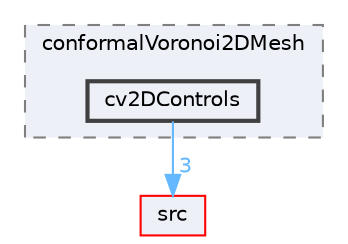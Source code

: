 digraph "applications/utilities/mesh/generation/foamyMesh/conformalVoronoi2DMesh/cv2DControls"
{
 // LATEX_PDF_SIZE
  bgcolor="transparent";
  edge [fontname=Helvetica,fontsize=10,labelfontname=Helvetica,labelfontsize=10];
  node [fontname=Helvetica,fontsize=10,shape=box,height=0.2,width=0.4];
  compound=true
  subgraph clusterdir_8fc3c4d9e6c915109a88d5893f6b8ae4 {
    graph [ bgcolor="#edf0f7", pencolor="grey50", label="conformalVoronoi2DMesh", fontname=Helvetica,fontsize=10 style="filled,dashed", URL="dir_8fc3c4d9e6c915109a88d5893f6b8ae4.html",tooltip=""]
  dir_62da0babdf0f2cdc8aeca65124049013 [label="cv2DControls", fillcolor="#edf0f7", color="grey25", style="filled,bold", URL="dir_62da0babdf0f2cdc8aeca65124049013.html",tooltip=""];
  }
  dir_68267d1309a1af8e8297ef4c3efbcdba [label="src", fillcolor="#edf0f7", color="red", style="filled", URL="dir_68267d1309a1af8e8297ef4c3efbcdba.html",tooltip=""];
  dir_62da0babdf0f2cdc8aeca65124049013->dir_68267d1309a1af8e8297ef4c3efbcdba [headlabel="3", labeldistance=1.5 headhref="dir_000752_003729.html" href="dir_000752_003729.html" color="steelblue1" fontcolor="steelblue1"];
}
